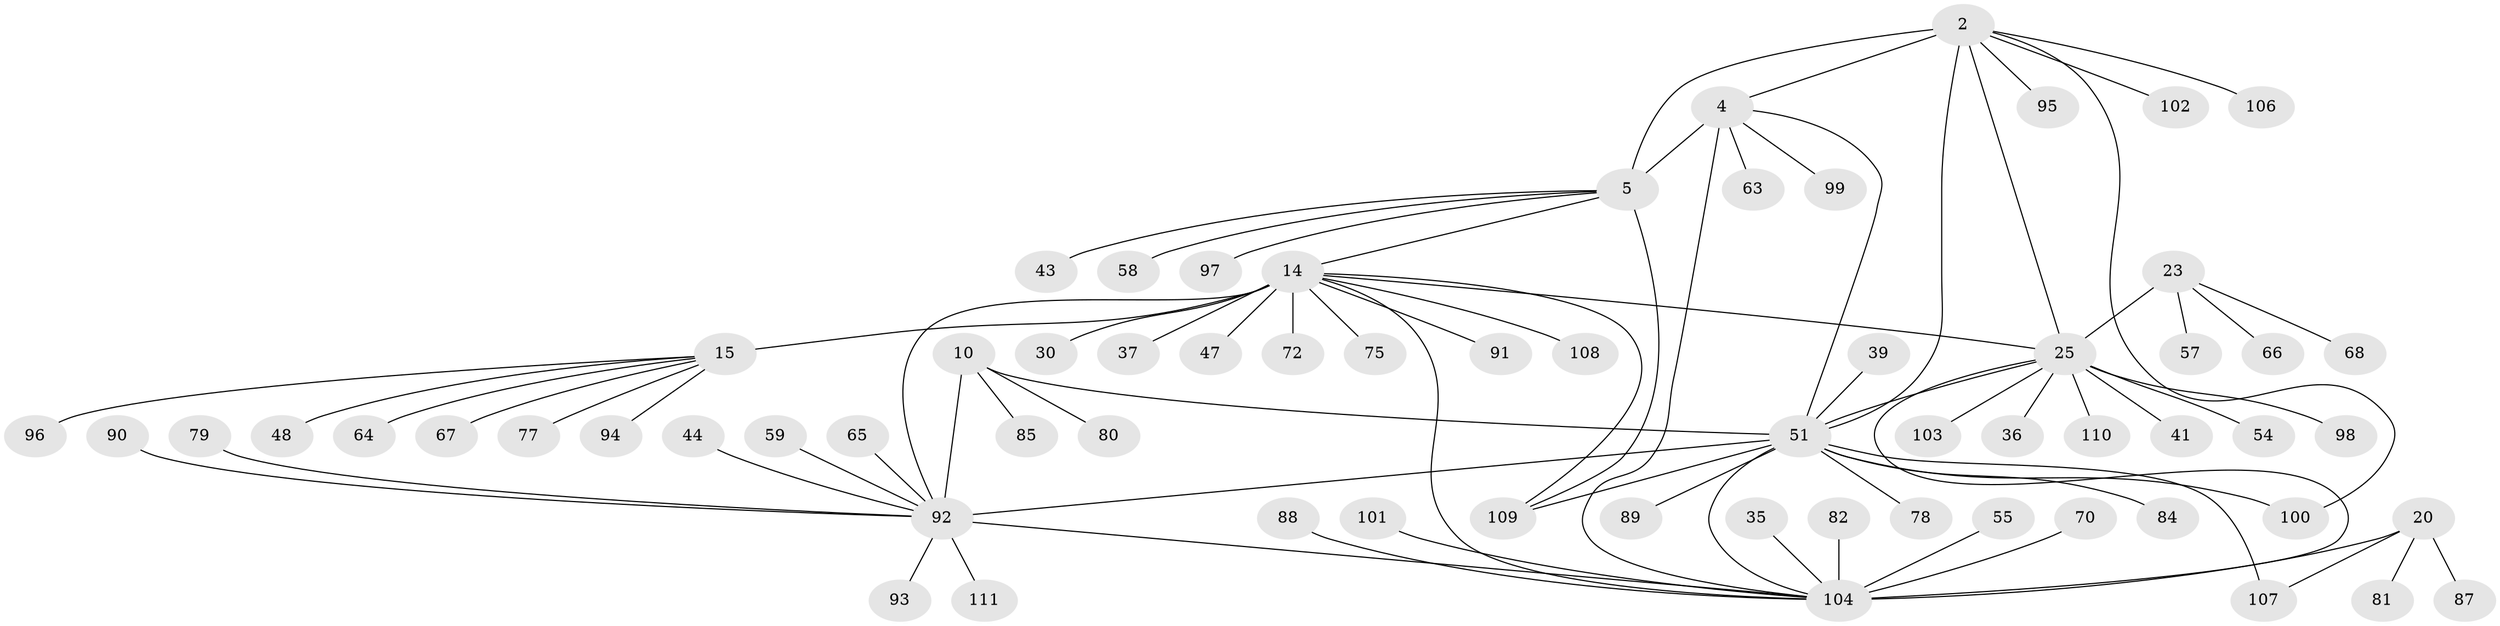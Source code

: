 // original degree distribution, {7: 0.04504504504504504, 10: 0.018018018018018018, 6: 0.036036036036036036, 5: 0.036036036036036036, 16: 0.009009009009009009, 8: 0.06306306306306306, 9: 0.018018018018018018, 4: 0.02702702702702703, 2: 0.12612612612612611, 3: 0.06306306306306306, 1: 0.5585585585585585}
// Generated by graph-tools (version 1.1) at 2025/58/03/04/25 21:58:36]
// undirected, 66 vertices, 79 edges
graph export_dot {
graph [start="1"]
  node [color=gray90,style=filled];
  2;
  4 [super="+3"];
  5 [super="+1"];
  10 [super="+6"];
  14 [super="+13"];
  15 [super="+12"];
  20 [super="+19"];
  23 [super="+21"];
  25 [super="+24"];
  30;
  35;
  36;
  37;
  39;
  41 [super="+26"];
  43;
  44;
  47;
  48;
  51 [super="+27+49"];
  54;
  55;
  57;
  58;
  59;
  63;
  64 [super="+28+42"];
  65 [super="+45+60+61"];
  66;
  67 [super="+31"];
  68;
  70;
  72;
  75;
  77;
  78;
  79;
  80;
  81;
  82;
  84;
  85;
  87;
  88;
  89;
  90;
  91;
  92 [super="+9"];
  93 [super="+69"];
  94;
  95;
  96 [super="+32"];
  97 [super="+56+62+83"];
  98;
  99 [super="+29+76"];
  100 [super="+73"];
  101;
  102 [super="+71"];
  103 [super="+50"];
  104 [super="+74+53+18"];
  106;
  107 [super="+33"];
  108;
  109 [super="+105"];
  110;
  111;
  2 -- 4 [weight=2];
  2 -- 5 [weight=2];
  2 -- 95;
  2 -- 100;
  2 -- 106;
  2 -- 51;
  2 -- 102;
  2 -- 25;
  4 -- 5 [weight=4];
  4 -- 63;
  4 -- 99;
  4 -- 104;
  4 -- 51;
  5 -- 43;
  5 -- 58;
  5 -- 14;
  5 -- 97;
  5 -- 109;
  10 -- 85;
  10 -- 80;
  10 -- 92 [weight=4];
  10 -- 51 [weight=2];
  14 -- 15 [weight=6];
  14 -- 25;
  14 -- 47;
  14 -- 75;
  14 -- 92 [weight=2];
  14 -- 37;
  14 -- 72;
  14 -- 108;
  14 -- 91;
  14 -- 30;
  14 -- 104 [weight=2];
  14 -- 109;
  15 -- 48;
  15 -- 94;
  15 -- 77;
  15 -- 64;
  15 -- 67;
  15 -- 96;
  20 -- 81;
  20 -- 87;
  20 -- 107;
  20 -- 104 [weight=6];
  23 -- 25 [weight=6];
  23 -- 66;
  23 -- 68;
  23 -- 57;
  25 -- 41;
  25 -- 103;
  25 -- 98;
  25 -- 36;
  25 -- 110;
  25 -- 54;
  25 -- 104;
  25 -- 51 [weight=2];
  35 -- 104;
  39 -- 51;
  44 -- 92;
  51 -- 104 [weight=2];
  51 -- 89;
  51 -- 100;
  51 -- 107;
  51 -- 109;
  51 -- 78;
  51 -- 84;
  51 -- 92 [weight=2];
  55 -- 104;
  59 -- 92;
  65 -- 92;
  70 -- 104;
  79 -- 92;
  82 -- 104;
  88 -- 104;
  90 -- 92;
  92 -- 111;
  92 -- 93;
  92 -- 104;
  101 -- 104;
}
